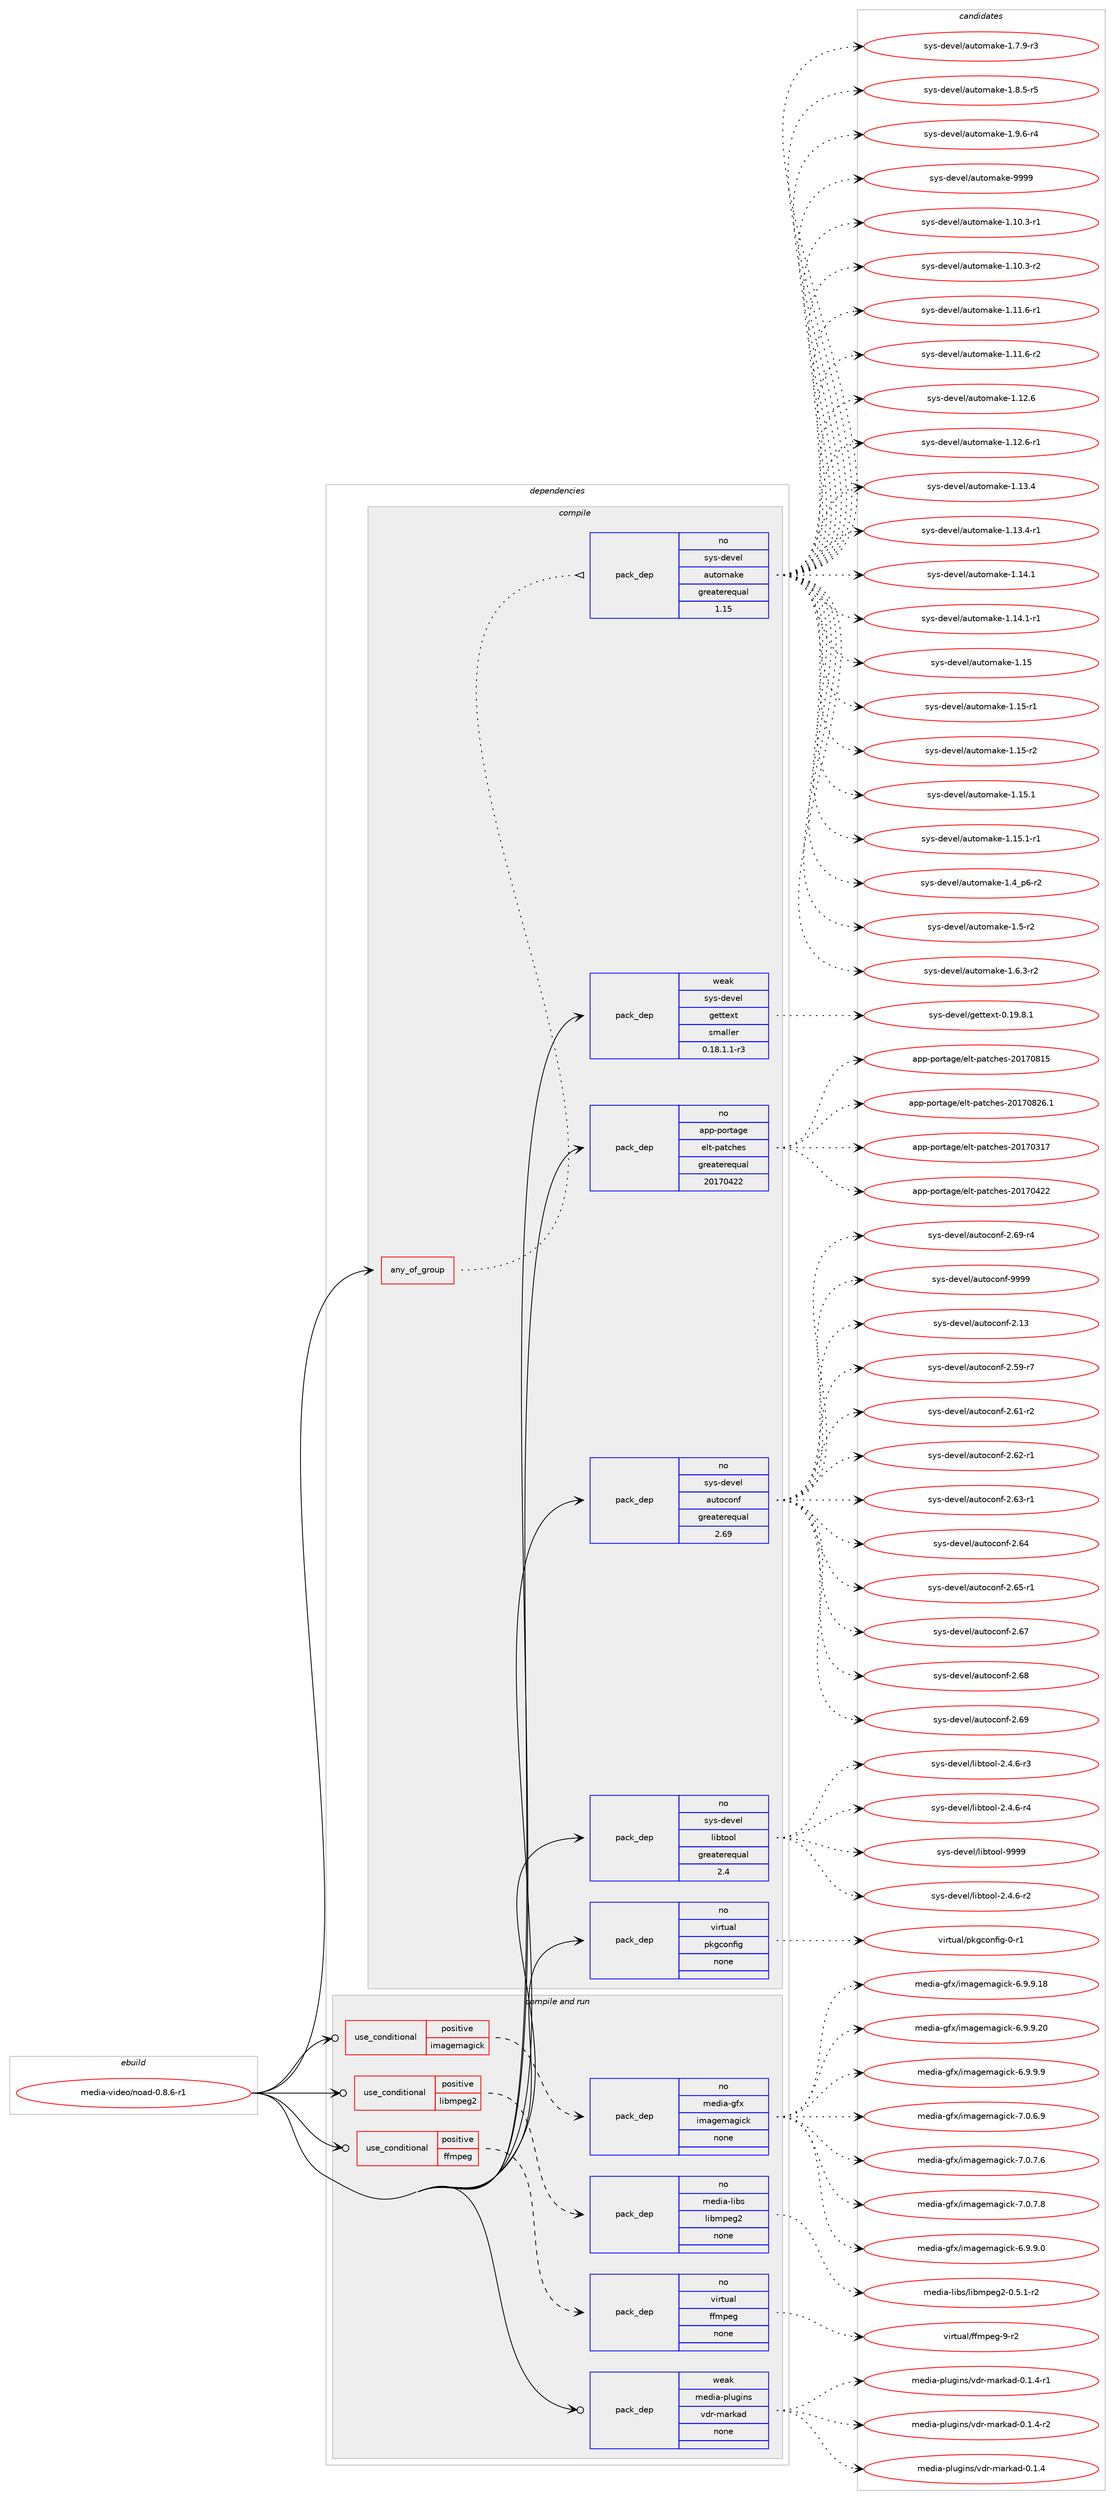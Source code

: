 digraph prolog {

# *************
# Graph options
# *************

newrank=true;
concentrate=true;
compound=true;
graph [rankdir=LR,fontname=Helvetica,fontsize=10,ranksep=1.5];#, ranksep=2.5, nodesep=0.2];
edge  [arrowhead=vee];
node  [fontname=Helvetica,fontsize=10];

# **********
# The ebuild
# **********

subgraph cluster_leftcol {
color=gray;
rank=same;
label=<<i>ebuild</i>>;
id [label="media-video/noad-0.8.6-r1", color=red, width=4, href="../media-video/noad-0.8.6-r1.svg"];
}

# ****************
# The dependencies
# ****************

subgraph cluster_midcol {
color=gray;
label=<<i>dependencies</i>>;
subgraph cluster_compile {
fillcolor="#eeeeee";
style=filled;
label=<<i>compile</i>>;
subgraph any6225 {
dependency395793 [label=<<TABLE BORDER="0" CELLBORDER="1" CELLSPACING="0" CELLPADDING="4"><TR><TD CELLPADDING="10">any_of_group</TD></TR></TABLE>>, shape=none, color=red];subgraph pack291740 {
dependency395794 [label=<<TABLE BORDER="0" CELLBORDER="1" CELLSPACING="0" CELLPADDING="4" WIDTH="220"><TR><TD ROWSPAN="6" CELLPADDING="30">pack_dep</TD></TR><TR><TD WIDTH="110">no</TD></TR><TR><TD>sys-devel</TD></TR><TR><TD>automake</TD></TR><TR><TD>greaterequal</TD></TR><TR><TD>1.15</TD></TR></TABLE>>, shape=none, color=blue];
}
dependency395793:e -> dependency395794:w [weight=20,style="dotted",arrowhead="oinv"];
}
id:e -> dependency395793:w [weight=20,style="solid",arrowhead="vee"];
subgraph pack291741 {
dependency395795 [label=<<TABLE BORDER="0" CELLBORDER="1" CELLSPACING="0" CELLPADDING="4" WIDTH="220"><TR><TD ROWSPAN="6" CELLPADDING="30">pack_dep</TD></TR><TR><TD WIDTH="110">no</TD></TR><TR><TD>app-portage</TD></TR><TR><TD>elt-patches</TD></TR><TR><TD>greaterequal</TD></TR><TR><TD>20170422</TD></TR></TABLE>>, shape=none, color=blue];
}
id:e -> dependency395795:w [weight=20,style="solid",arrowhead="vee"];
subgraph pack291742 {
dependency395796 [label=<<TABLE BORDER="0" CELLBORDER="1" CELLSPACING="0" CELLPADDING="4" WIDTH="220"><TR><TD ROWSPAN="6" CELLPADDING="30">pack_dep</TD></TR><TR><TD WIDTH="110">no</TD></TR><TR><TD>sys-devel</TD></TR><TR><TD>autoconf</TD></TR><TR><TD>greaterequal</TD></TR><TR><TD>2.69</TD></TR></TABLE>>, shape=none, color=blue];
}
id:e -> dependency395796:w [weight=20,style="solid",arrowhead="vee"];
subgraph pack291743 {
dependency395797 [label=<<TABLE BORDER="0" CELLBORDER="1" CELLSPACING="0" CELLPADDING="4" WIDTH="220"><TR><TD ROWSPAN="6" CELLPADDING="30">pack_dep</TD></TR><TR><TD WIDTH="110">no</TD></TR><TR><TD>sys-devel</TD></TR><TR><TD>libtool</TD></TR><TR><TD>greaterequal</TD></TR><TR><TD>2.4</TD></TR></TABLE>>, shape=none, color=blue];
}
id:e -> dependency395797:w [weight=20,style="solid",arrowhead="vee"];
subgraph pack291744 {
dependency395798 [label=<<TABLE BORDER="0" CELLBORDER="1" CELLSPACING="0" CELLPADDING="4" WIDTH="220"><TR><TD ROWSPAN="6" CELLPADDING="30">pack_dep</TD></TR><TR><TD WIDTH="110">no</TD></TR><TR><TD>virtual</TD></TR><TR><TD>pkgconfig</TD></TR><TR><TD>none</TD></TR><TR><TD></TD></TR></TABLE>>, shape=none, color=blue];
}
id:e -> dependency395798:w [weight=20,style="solid",arrowhead="vee"];
subgraph pack291745 {
dependency395799 [label=<<TABLE BORDER="0" CELLBORDER="1" CELLSPACING="0" CELLPADDING="4" WIDTH="220"><TR><TD ROWSPAN="6" CELLPADDING="30">pack_dep</TD></TR><TR><TD WIDTH="110">weak</TD></TR><TR><TD>sys-devel</TD></TR><TR><TD>gettext</TD></TR><TR><TD>smaller</TD></TR><TR><TD>0.18.1.1-r3</TD></TR></TABLE>>, shape=none, color=blue];
}
id:e -> dependency395799:w [weight=20,style="solid",arrowhead="vee"];
}
subgraph cluster_compileandrun {
fillcolor="#eeeeee";
style=filled;
label=<<i>compile and run</i>>;
subgraph cond97653 {
dependency395800 [label=<<TABLE BORDER="0" CELLBORDER="1" CELLSPACING="0" CELLPADDING="4"><TR><TD ROWSPAN="3" CELLPADDING="10">use_conditional</TD></TR><TR><TD>positive</TD></TR><TR><TD>ffmpeg</TD></TR></TABLE>>, shape=none, color=red];
subgraph pack291746 {
dependency395801 [label=<<TABLE BORDER="0" CELLBORDER="1" CELLSPACING="0" CELLPADDING="4" WIDTH="220"><TR><TD ROWSPAN="6" CELLPADDING="30">pack_dep</TD></TR><TR><TD WIDTH="110">no</TD></TR><TR><TD>virtual</TD></TR><TR><TD>ffmpeg</TD></TR><TR><TD>none</TD></TR><TR><TD></TD></TR></TABLE>>, shape=none, color=blue];
}
dependency395800:e -> dependency395801:w [weight=20,style="dashed",arrowhead="vee"];
}
id:e -> dependency395800:w [weight=20,style="solid",arrowhead="odotvee"];
subgraph cond97654 {
dependency395802 [label=<<TABLE BORDER="0" CELLBORDER="1" CELLSPACING="0" CELLPADDING="4"><TR><TD ROWSPAN="3" CELLPADDING="10">use_conditional</TD></TR><TR><TD>positive</TD></TR><TR><TD>imagemagick</TD></TR></TABLE>>, shape=none, color=red];
subgraph pack291747 {
dependency395803 [label=<<TABLE BORDER="0" CELLBORDER="1" CELLSPACING="0" CELLPADDING="4" WIDTH="220"><TR><TD ROWSPAN="6" CELLPADDING="30">pack_dep</TD></TR><TR><TD WIDTH="110">no</TD></TR><TR><TD>media-gfx</TD></TR><TR><TD>imagemagick</TD></TR><TR><TD>none</TD></TR><TR><TD></TD></TR></TABLE>>, shape=none, color=blue];
}
dependency395802:e -> dependency395803:w [weight=20,style="dashed",arrowhead="vee"];
}
id:e -> dependency395802:w [weight=20,style="solid",arrowhead="odotvee"];
subgraph cond97655 {
dependency395804 [label=<<TABLE BORDER="0" CELLBORDER="1" CELLSPACING="0" CELLPADDING="4"><TR><TD ROWSPAN="3" CELLPADDING="10">use_conditional</TD></TR><TR><TD>positive</TD></TR><TR><TD>libmpeg2</TD></TR></TABLE>>, shape=none, color=red];
subgraph pack291748 {
dependency395805 [label=<<TABLE BORDER="0" CELLBORDER="1" CELLSPACING="0" CELLPADDING="4" WIDTH="220"><TR><TD ROWSPAN="6" CELLPADDING="30">pack_dep</TD></TR><TR><TD WIDTH="110">no</TD></TR><TR><TD>media-libs</TD></TR><TR><TD>libmpeg2</TD></TR><TR><TD>none</TD></TR><TR><TD></TD></TR></TABLE>>, shape=none, color=blue];
}
dependency395804:e -> dependency395805:w [weight=20,style="dashed",arrowhead="vee"];
}
id:e -> dependency395804:w [weight=20,style="solid",arrowhead="odotvee"];
subgraph pack291749 {
dependency395806 [label=<<TABLE BORDER="0" CELLBORDER="1" CELLSPACING="0" CELLPADDING="4" WIDTH="220"><TR><TD ROWSPAN="6" CELLPADDING="30">pack_dep</TD></TR><TR><TD WIDTH="110">weak</TD></TR><TR><TD>media-plugins</TD></TR><TR><TD>vdr-markad</TD></TR><TR><TD>none</TD></TR><TR><TD></TD></TR></TABLE>>, shape=none, color=blue];
}
id:e -> dependency395806:w [weight=20,style="solid",arrowhead="odotvee"];
}
subgraph cluster_run {
fillcolor="#eeeeee";
style=filled;
label=<<i>run</i>>;
}
}

# **************
# The candidates
# **************

subgraph cluster_choices {
rank=same;
color=gray;
label=<<i>candidates</i>>;

subgraph choice291740 {
color=black;
nodesep=1;
choice11512111545100101118101108479711711611110997107101454946494846514511449 [label="sys-devel/automake-1.10.3-r1", color=red, width=4,href="../sys-devel/automake-1.10.3-r1.svg"];
choice11512111545100101118101108479711711611110997107101454946494846514511450 [label="sys-devel/automake-1.10.3-r2", color=red, width=4,href="../sys-devel/automake-1.10.3-r2.svg"];
choice11512111545100101118101108479711711611110997107101454946494946544511449 [label="sys-devel/automake-1.11.6-r1", color=red, width=4,href="../sys-devel/automake-1.11.6-r1.svg"];
choice11512111545100101118101108479711711611110997107101454946494946544511450 [label="sys-devel/automake-1.11.6-r2", color=red, width=4,href="../sys-devel/automake-1.11.6-r2.svg"];
choice1151211154510010111810110847971171161111099710710145494649504654 [label="sys-devel/automake-1.12.6", color=red, width=4,href="../sys-devel/automake-1.12.6.svg"];
choice11512111545100101118101108479711711611110997107101454946495046544511449 [label="sys-devel/automake-1.12.6-r1", color=red, width=4,href="../sys-devel/automake-1.12.6-r1.svg"];
choice1151211154510010111810110847971171161111099710710145494649514652 [label="sys-devel/automake-1.13.4", color=red, width=4,href="../sys-devel/automake-1.13.4.svg"];
choice11512111545100101118101108479711711611110997107101454946495146524511449 [label="sys-devel/automake-1.13.4-r1", color=red, width=4,href="../sys-devel/automake-1.13.4-r1.svg"];
choice1151211154510010111810110847971171161111099710710145494649524649 [label="sys-devel/automake-1.14.1", color=red, width=4,href="../sys-devel/automake-1.14.1.svg"];
choice11512111545100101118101108479711711611110997107101454946495246494511449 [label="sys-devel/automake-1.14.1-r1", color=red, width=4,href="../sys-devel/automake-1.14.1-r1.svg"];
choice115121115451001011181011084797117116111109971071014549464953 [label="sys-devel/automake-1.15", color=red, width=4,href="../sys-devel/automake-1.15.svg"];
choice1151211154510010111810110847971171161111099710710145494649534511449 [label="sys-devel/automake-1.15-r1", color=red, width=4,href="../sys-devel/automake-1.15-r1.svg"];
choice1151211154510010111810110847971171161111099710710145494649534511450 [label="sys-devel/automake-1.15-r2", color=red, width=4,href="../sys-devel/automake-1.15-r2.svg"];
choice1151211154510010111810110847971171161111099710710145494649534649 [label="sys-devel/automake-1.15.1", color=red, width=4,href="../sys-devel/automake-1.15.1.svg"];
choice11512111545100101118101108479711711611110997107101454946495346494511449 [label="sys-devel/automake-1.15.1-r1", color=red, width=4,href="../sys-devel/automake-1.15.1-r1.svg"];
choice115121115451001011181011084797117116111109971071014549465295112544511450 [label="sys-devel/automake-1.4_p6-r2", color=red, width=4,href="../sys-devel/automake-1.4_p6-r2.svg"];
choice11512111545100101118101108479711711611110997107101454946534511450 [label="sys-devel/automake-1.5-r2", color=red, width=4,href="../sys-devel/automake-1.5-r2.svg"];
choice115121115451001011181011084797117116111109971071014549465446514511450 [label="sys-devel/automake-1.6.3-r2", color=red, width=4,href="../sys-devel/automake-1.6.3-r2.svg"];
choice115121115451001011181011084797117116111109971071014549465546574511451 [label="sys-devel/automake-1.7.9-r3", color=red, width=4,href="../sys-devel/automake-1.7.9-r3.svg"];
choice115121115451001011181011084797117116111109971071014549465646534511453 [label="sys-devel/automake-1.8.5-r5", color=red, width=4,href="../sys-devel/automake-1.8.5-r5.svg"];
choice115121115451001011181011084797117116111109971071014549465746544511452 [label="sys-devel/automake-1.9.6-r4", color=red, width=4,href="../sys-devel/automake-1.9.6-r4.svg"];
choice115121115451001011181011084797117116111109971071014557575757 [label="sys-devel/automake-9999", color=red, width=4,href="../sys-devel/automake-9999.svg"];
dependency395794:e -> choice11512111545100101118101108479711711611110997107101454946494846514511449:w [style=dotted,weight="100"];
dependency395794:e -> choice11512111545100101118101108479711711611110997107101454946494846514511450:w [style=dotted,weight="100"];
dependency395794:e -> choice11512111545100101118101108479711711611110997107101454946494946544511449:w [style=dotted,weight="100"];
dependency395794:e -> choice11512111545100101118101108479711711611110997107101454946494946544511450:w [style=dotted,weight="100"];
dependency395794:e -> choice1151211154510010111810110847971171161111099710710145494649504654:w [style=dotted,weight="100"];
dependency395794:e -> choice11512111545100101118101108479711711611110997107101454946495046544511449:w [style=dotted,weight="100"];
dependency395794:e -> choice1151211154510010111810110847971171161111099710710145494649514652:w [style=dotted,weight="100"];
dependency395794:e -> choice11512111545100101118101108479711711611110997107101454946495146524511449:w [style=dotted,weight="100"];
dependency395794:e -> choice1151211154510010111810110847971171161111099710710145494649524649:w [style=dotted,weight="100"];
dependency395794:e -> choice11512111545100101118101108479711711611110997107101454946495246494511449:w [style=dotted,weight="100"];
dependency395794:e -> choice115121115451001011181011084797117116111109971071014549464953:w [style=dotted,weight="100"];
dependency395794:e -> choice1151211154510010111810110847971171161111099710710145494649534511449:w [style=dotted,weight="100"];
dependency395794:e -> choice1151211154510010111810110847971171161111099710710145494649534511450:w [style=dotted,weight="100"];
dependency395794:e -> choice1151211154510010111810110847971171161111099710710145494649534649:w [style=dotted,weight="100"];
dependency395794:e -> choice11512111545100101118101108479711711611110997107101454946495346494511449:w [style=dotted,weight="100"];
dependency395794:e -> choice115121115451001011181011084797117116111109971071014549465295112544511450:w [style=dotted,weight="100"];
dependency395794:e -> choice11512111545100101118101108479711711611110997107101454946534511450:w [style=dotted,weight="100"];
dependency395794:e -> choice115121115451001011181011084797117116111109971071014549465446514511450:w [style=dotted,weight="100"];
dependency395794:e -> choice115121115451001011181011084797117116111109971071014549465546574511451:w [style=dotted,weight="100"];
dependency395794:e -> choice115121115451001011181011084797117116111109971071014549465646534511453:w [style=dotted,weight="100"];
dependency395794:e -> choice115121115451001011181011084797117116111109971071014549465746544511452:w [style=dotted,weight="100"];
dependency395794:e -> choice115121115451001011181011084797117116111109971071014557575757:w [style=dotted,weight="100"];
}
subgraph choice291741 {
color=black;
nodesep=1;
choice97112112451121111141169710310147101108116451129711699104101115455048495548514955 [label="app-portage/elt-patches-20170317", color=red, width=4,href="../app-portage/elt-patches-20170317.svg"];
choice97112112451121111141169710310147101108116451129711699104101115455048495548525050 [label="app-portage/elt-patches-20170422", color=red, width=4,href="../app-portage/elt-patches-20170422.svg"];
choice97112112451121111141169710310147101108116451129711699104101115455048495548564953 [label="app-portage/elt-patches-20170815", color=red, width=4,href="../app-portage/elt-patches-20170815.svg"];
choice971121124511211111411697103101471011081164511297116991041011154550484955485650544649 [label="app-portage/elt-patches-20170826.1", color=red, width=4,href="../app-portage/elt-patches-20170826.1.svg"];
dependency395795:e -> choice97112112451121111141169710310147101108116451129711699104101115455048495548514955:w [style=dotted,weight="100"];
dependency395795:e -> choice97112112451121111141169710310147101108116451129711699104101115455048495548525050:w [style=dotted,weight="100"];
dependency395795:e -> choice97112112451121111141169710310147101108116451129711699104101115455048495548564953:w [style=dotted,weight="100"];
dependency395795:e -> choice971121124511211111411697103101471011081164511297116991041011154550484955485650544649:w [style=dotted,weight="100"];
}
subgraph choice291742 {
color=black;
nodesep=1;
choice115121115451001011181011084797117116111991111101024550464951 [label="sys-devel/autoconf-2.13", color=red, width=4,href="../sys-devel/autoconf-2.13.svg"];
choice1151211154510010111810110847971171161119911111010245504653574511455 [label="sys-devel/autoconf-2.59-r7", color=red, width=4,href="../sys-devel/autoconf-2.59-r7.svg"];
choice1151211154510010111810110847971171161119911111010245504654494511450 [label="sys-devel/autoconf-2.61-r2", color=red, width=4,href="../sys-devel/autoconf-2.61-r2.svg"];
choice1151211154510010111810110847971171161119911111010245504654504511449 [label="sys-devel/autoconf-2.62-r1", color=red, width=4,href="../sys-devel/autoconf-2.62-r1.svg"];
choice1151211154510010111810110847971171161119911111010245504654514511449 [label="sys-devel/autoconf-2.63-r1", color=red, width=4,href="../sys-devel/autoconf-2.63-r1.svg"];
choice115121115451001011181011084797117116111991111101024550465452 [label="sys-devel/autoconf-2.64", color=red, width=4,href="../sys-devel/autoconf-2.64.svg"];
choice1151211154510010111810110847971171161119911111010245504654534511449 [label="sys-devel/autoconf-2.65-r1", color=red, width=4,href="../sys-devel/autoconf-2.65-r1.svg"];
choice115121115451001011181011084797117116111991111101024550465455 [label="sys-devel/autoconf-2.67", color=red, width=4,href="../sys-devel/autoconf-2.67.svg"];
choice115121115451001011181011084797117116111991111101024550465456 [label="sys-devel/autoconf-2.68", color=red, width=4,href="../sys-devel/autoconf-2.68.svg"];
choice115121115451001011181011084797117116111991111101024550465457 [label="sys-devel/autoconf-2.69", color=red, width=4,href="../sys-devel/autoconf-2.69.svg"];
choice1151211154510010111810110847971171161119911111010245504654574511452 [label="sys-devel/autoconf-2.69-r4", color=red, width=4,href="../sys-devel/autoconf-2.69-r4.svg"];
choice115121115451001011181011084797117116111991111101024557575757 [label="sys-devel/autoconf-9999", color=red, width=4,href="../sys-devel/autoconf-9999.svg"];
dependency395796:e -> choice115121115451001011181011084797117116111991111101024550464951:w [style=dotted,weight="100"];
dependency395796:e -> choice1151211154510010111810110847971171161119911111010245504653574511455:w [style=dotted,weight="100"];
dependency395796:e -> choice1151211154510010111810110847971171161119911111010245504654494511450:w [style=dotted,weight="100"];
dependency395796:e -> choice1151211154510010111810110847971171161119911111010245504654504511449:w [style=dotted,weight="100"];
dependency395796:e -> choice1151211154510010111810110847971171161119911111010245504654514511449:w [style=dotted,weight="100"];
dependency395796:e -> choice115121115451001011181011084797117116111991111101024550465452:w [style=dotted,weight="100"];
dependency395796:e -> choice1151211154510010111810110847971171161119911111010245504654534511449:w [style=dotted,weight="100"];
dependency395796:e -> choice115121115451001011181011084797117116111991111101024550465455:w [style=dotted,weight="100"];
dependency395796:e -> choice115121115451001011181011084797117116111991111101024550465456:w [style=dotted,weight="100"];
dependency395796:e -> choice115121115451001011181011084797117116111991111101024550465457:w [style=dotted,weight="100"];
dependency395796:e -> choice1151211154510010111810110847971171161119911111010245504654574511452:w [style=dotted,weight="100"];
dependency395796:e -> choice115121115451001011181011084797117116111991111101024557575757:w [style=dotted,weight="100"];
}
subgraph choice291743 {
color=black;
nodesep=1;
choice1151211154510010111810110847108105981161111111084550465246544511450 [label="sys-devel/libtool-2.4.6-r2", color=red, width=4,href="../sys-devel/libtool-2.4.6-r2.svg"];
choice1151211154510010111810110847108105981161111111084550465246544511451 [label="sys-devel/libtool-2.4.6-r3", color=red, width=4,href="../sys-devel/libtool-2.4.6-r3.svg"];
choice1151211154510010111810110847108105981161111111084550465246544511452 [label="sys-devel/libtool-2.4.6-r4", color=red, width=4,href="../sys-devel/libtool-2.4.6-r4.svg"];
choice1151211154510010111810110847108105981161111111084557575757 [label="sys-devel/libtool-9999", color=red, width=4,href="../sys-devel/libtool-9999.svg"];
dependency395797:e -> choice1151211154510010111810110847108105981161111111084550465246544511450:w [style=dotted,weight="100"];
dependency395797:e -> choice1151211154510010111810110847108105981161111111084550465246544511451:w [style=dotted,weight="100"];
dependency395797:e -> choice1151211154510010111810110847108105981161111111084550465246544511452:w [style=dotted,weight="100"];
dependency395797:e -> choice1151211154510010111810110847108105981161111111084557575757:w [style=dotted,weight="100"];
}
subgraph choice291744 {
color=black;
nodesep=1;
choice11810511411611797108471121071039911111010210510345484511449 [label="virtual/pkgconfig-0-r1", color=red, width=4,href="../virtual/pkgconfig-0-r1.svg"];
dependency395798:e -> choice11810511411611797108471121071039911111010210510345484511449:w [style=dotted,weight="100"];
}
subgraph choice291745 {
color=black;
nodesep=1;
choice1151211154510010111810110847103101116116101120116454846495746564649 [label="sys-devel/gettext-0.19.8.1", color=red, width=4,href="../sys-devel/gettext-0.19.8.1.svg"];
dependency395799:e -> choice1151211154510010111810110847103101116116101120116454846495746564649:w [style=dotted,weight="100"];
}
subgraph choice291746 {
color=black;
nodesep=1;
choice118105114116117971084710210210911210110345574511450 [label="virtual/ffmpeg-9-r2", color=red, width=4,href="../virtual/ffmpeg-9-r2.svg"];
dependency395801:e -> choice118105114116117971084710210210911210110345574511450:w [style=dotted,weight="100"];
}
subgraph choice291747 {
color=black;
nodesep=1;
choice1091011001059745103102120471051099710310110997103105991074554465746574648 [label="media-gfx/imagemagick-6.9.9.0", color=red, width=4,href="../media-gfx/imagemagick-6.9.9.0.svg"];
choice109101100105974510310212047105109971031011099710310599107455446574657464956 [label="media-gfx/imagemagick-6.9.9.18", color=red, width=4,href="../media-gfx/imagemagick-6.9.9.18.svg"];
choice109101100105974510310212047105109971031011099710310599107455446574657465048 [label="media-gfx/imagemagick-6.9.9.20", color=red, width=4,href="../media-gfx/imagemagick-6.9.9.20.svg"];
choice1091011001059745103102120471051099710310110997103105991074554465746574657 [label="media-gfx/imagemagick-6.9.9.9", color=red, width=4,href="../media-gfx/imagemagick-6.9.9.9.svg"];
choice1091011001059745103102120471051099710310110997103105991074555464846544657 [label="media-gfx/imagemagick-7.0.6.9", color=red, width=4,href="../media-gfx/imagemagick-7.0.6.9.svg"];
choice1091011001059745103102120471051099710310110997103105991074555464846554654 [label="media-gfx/imagemagick-7.0.7.6", color=red, width=4,href="../media-gfx/imagemagick-7.0.7.6.svg"];
choice1091011001059745103102120471051099710310110997103105991074555464846554656 [label="media-gfx/imagemagick-7.0.7.8", color=red, width=4,href="../media-gfx/imagemagick-7.0.7.8.svg"];
dependency395803:e -> choice1091011001059745103102120471051099710310110997103105991074554465746574648:w [style=dotted,weight="100"];
dependency395803:e -> choice109101100105974510310212047105109971031011099710310599107455446574657464956:w [style=dotted,weight="100"];
dependency395803:e -> choice109101100105974510310212047105109971031011099710310599107455446574657465048:w [style=dotted,weight="100"];
dependency395803:e -> choice1091011001059745103102120471051099710310110997103105991074554465746574657:w [style=dotted,weight="100"];
dependency395803:e -> choice1091011001059745103102120471051099710310110997103105991074555464846544657:w [style=dotted,weight="100"];
dependency395803:e -> choice1091011001059745103102120471051099710310110997103105991074555464846554654:w [style=dotted,weight="100"];
dependency395803:e -> choice1091011001059745103102120471051099710310110997103105991074555464846554656:w [style=dotted,weight="100"];
}
subgraph choice291748 {
color=black;
nodesep=1;
choice1091011001059745108105981154710810598109112101103504548465346494511450 [label="media-libs/libmpeg2-0.5.1-r2", color=red, width=4,href="../media-libs/libmpeg2-0.5.1-r2.svg"];
dependency395805:e -> choice1091011001059745108105981154710810598109112101103504548465346494511450:w [style=dotted,weight="100"];
}
subgraph choice291749 {
color=black;
nodesep=1;
choice109101100105974511210811710310511011547118100114451099711410797100454846494652 [label="media-plugins/vdr-markad-0.1.4", color=red, width=4,href="../media-plugins/vdr-markad-0.1.4.svg"];
choice1091011001059745112108117103105110115471181001144510997114107971004548464946524511449 [label="media-plugins/vdr-markad-0.1.4-r1", color=red, width=4,href="../media-plugins/vdr-markad-0.1.4-r1.svg"];
choice1091011001059745112108117103105110115471181001144510997114107971004548464946524511450 [label="media-plugins/vdr-markad-0.1.4-r2", color=red, width=4,href="../media-plugins/vdr-markad-0.1.4-r2.svg"];
dependency395806:e -> choice109101100105974511210811710310511011547118100114451099711410797100454846494652:w [style=dotted,weight="100"];
dependency395806:e -> choice1091011001059745112108117103105110115471181001144510997114107971004548464946524511449:w [style=dotted,weight="100"];
dependency395806:e -> choice1091011001059745112108117103105110115471181001144510997114107971004548464946524511450:w [style=dotted,weight="100"];
}
}

}
